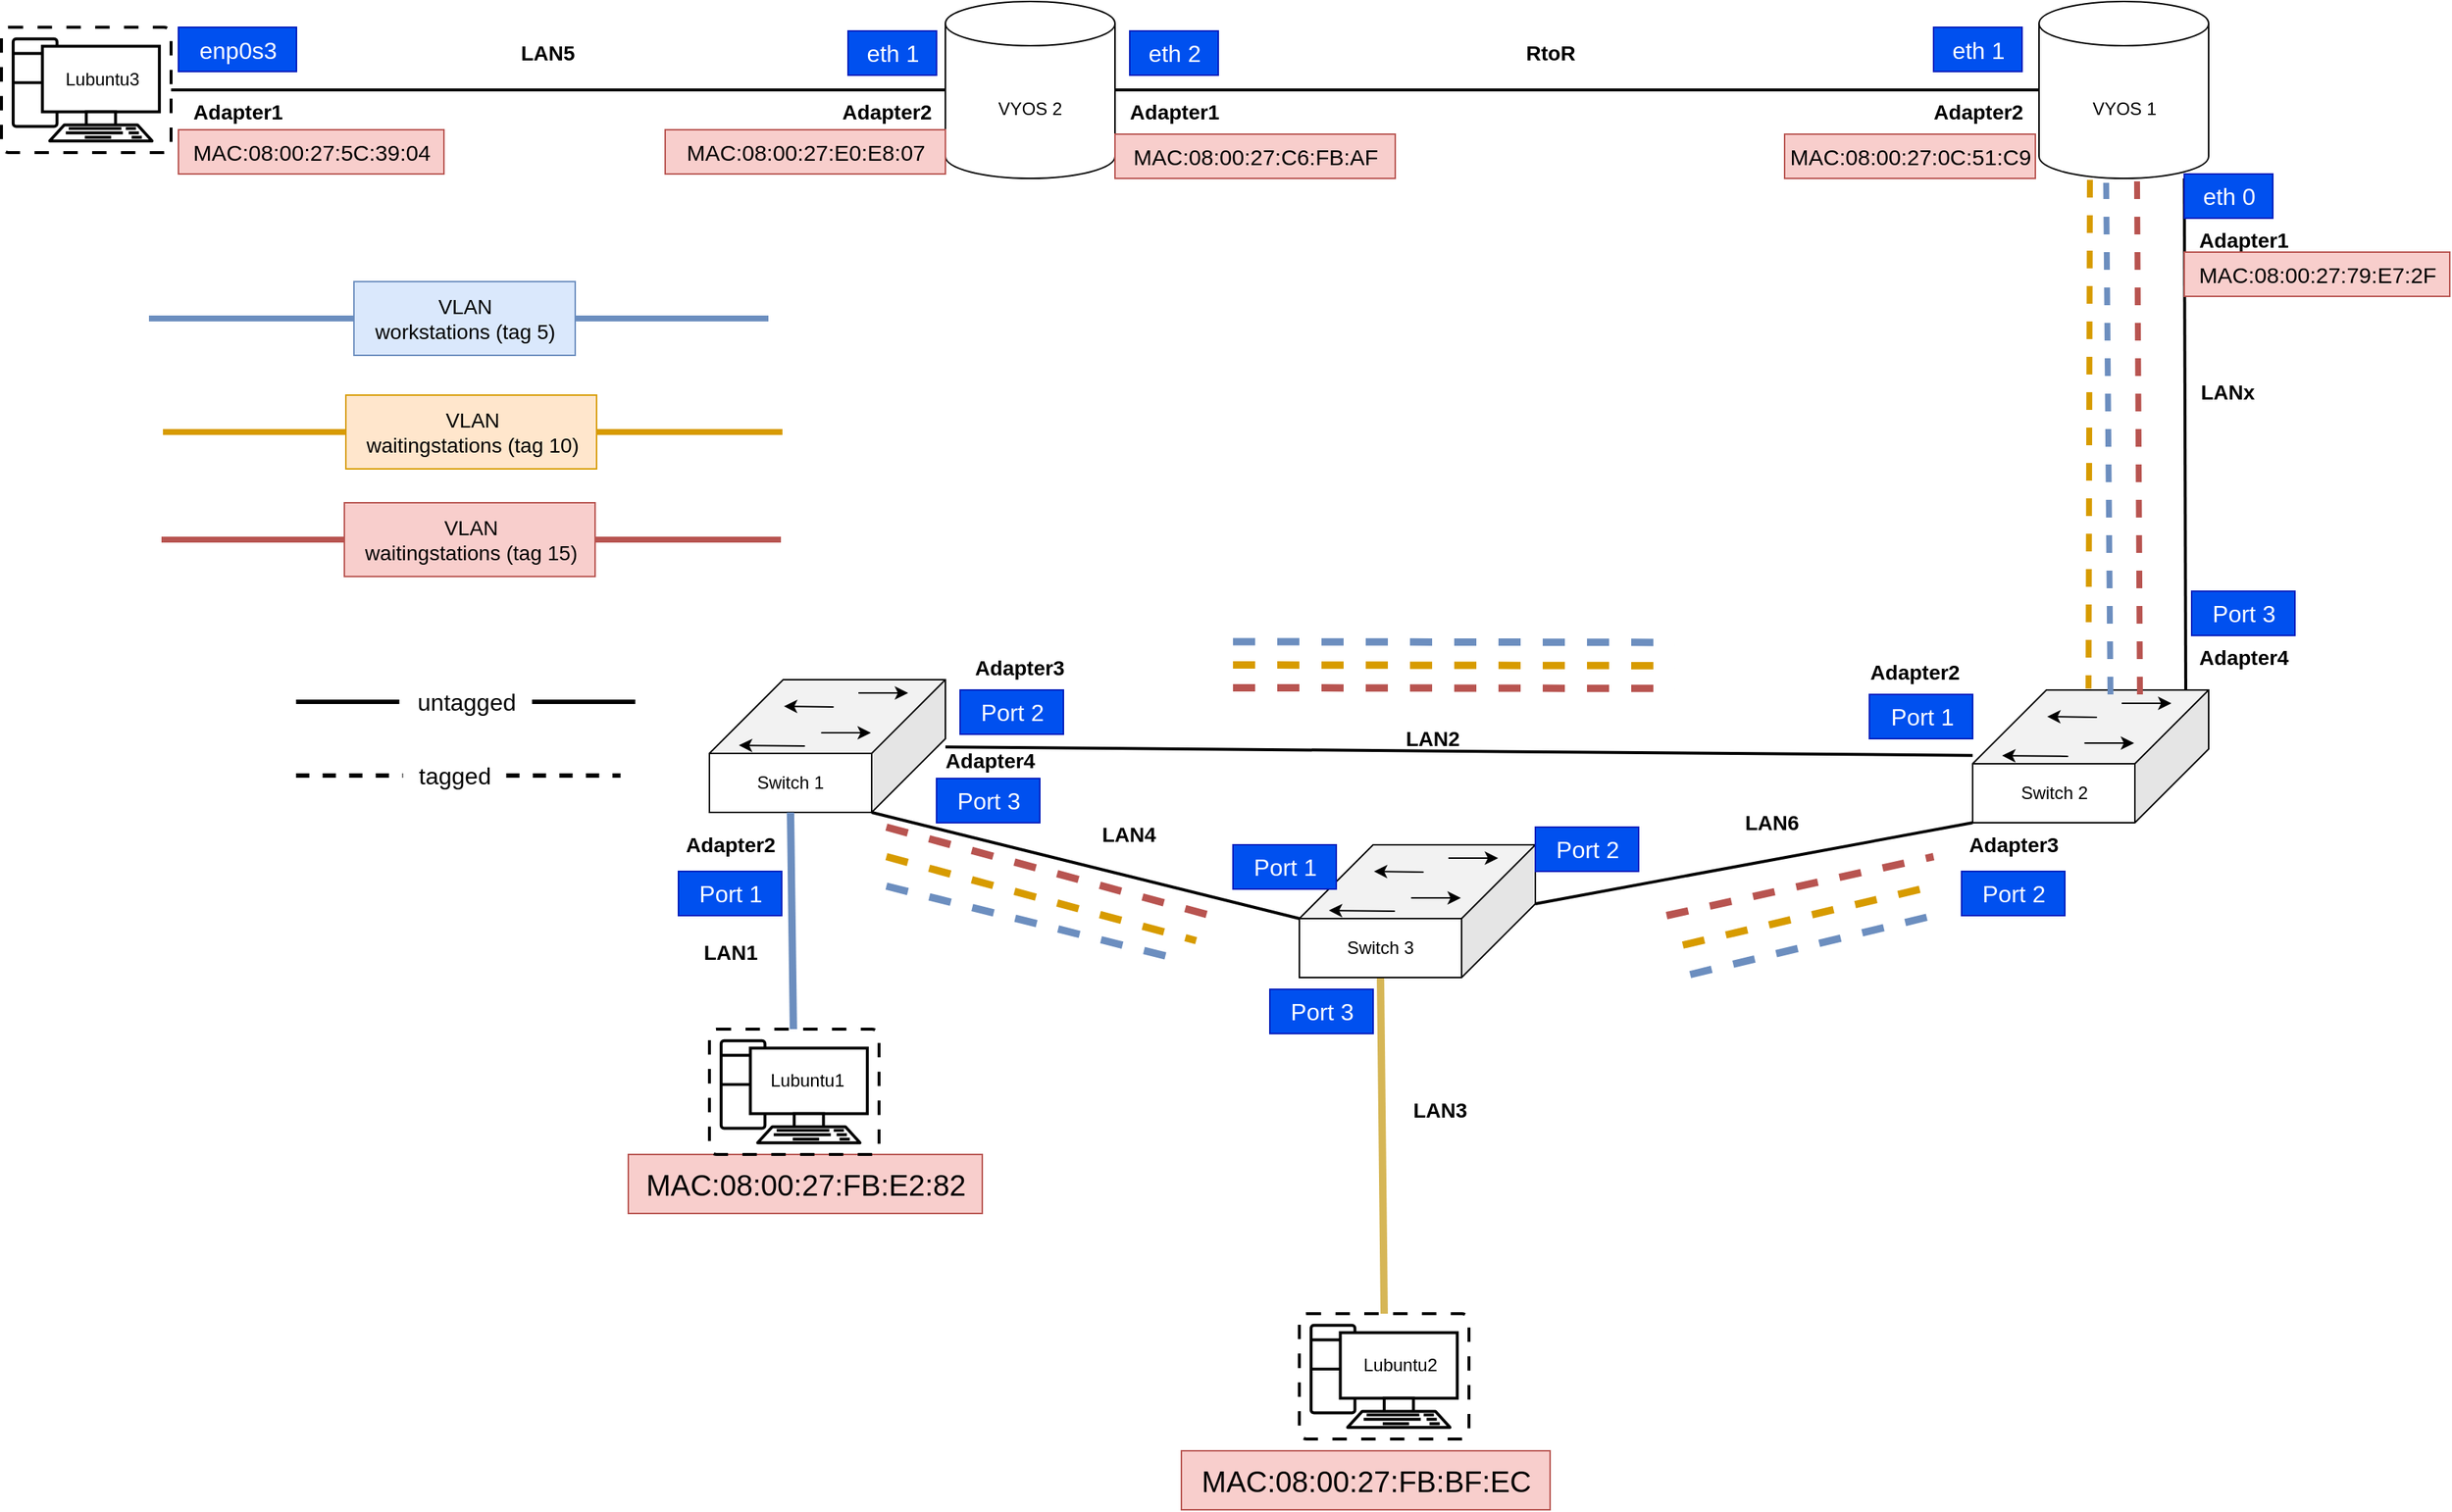 <mxfile version="20.7.4" type="device"><diagram id="zlE7EfHC3uJZHTirEJk4" name="Sivu-1"><mxGraphModel dx="2261" dy="836" grid="1" gridSize="10" guides="1" tooltips="1" connect="1" arrows="1" fold="1" page="1" pageScale="1" pageWidth="827" pageHeight="1169" math="0" shadow="0"><root><mxCell id="0"/><mxCell id="1" parent="0"/><mxCell id="ue8Yyde07br9u-I7nfRF-29" value="" style="group;labelBackgroundColor=none;fillColor=none;gradientColor=none;" parent="1" vertex="1" connectable="0"><mxGeometry x="400" y="590" width="160" height="90" as="geometry"/></mxCell><mxCell id="ue8Yyde07br9u-I7nfRF-23" value="Switch 1" style="shape=cube;whiteSpace=wrap;html=1;boundedLbl=1;backgroundOutline=1;darkOpacity=0.05;darkOpacity2=0.1;fillStyle=auto;size=50;flipV=0;flipH=1;container=0;labelBackgroundColor=none;" parent="ue8Yyde07br9u-I7nfRF-29" vertex="1"><mxGeometry width="160" height="90" as="geometry"/></mxCell><mxCell id="ue8Yyde07br9u-I7nfRF-24" value="" style="endArrow=classic;html=1;labelBackgroundColor=none;fontColor=default;" parent="ue8Yyde07br9u-I7nfRF-29" edge="1"><mxGeometry width="50" height="50" relative="1" as="geometry"><mxPoint x="64.74" y="44.95" as="sourcePoint"/><mxPoint x="20.003" y="44.5" as="targetPoint"/></mxGeometry></mxCell><mxCell id="ue8Yyde07br9u-I7nfRF-25" value="" style="endArrow=classic;html=1;labelBackgroundColor=none;fontColor=default;" parent="ue8Yyde07br9u-I7nfRF-29" edge="1"><mxGeometry width="50" height="50" relative="1" as="geometry"><mxPoint x="75.789" y="36" as="sourcePoint"/><mxPoint x="109.474" y="36" as="targetPoint"/></mxGeometry></mxCell><mxCell id="ue8Yyde07br9u-I7nfRF-26" value="" style="endArrow=classic;html=1;labelBackgroundColor=none;fontColor=default;" parent="ue8Yyde07br9u-I7nfRF-29" edge="1"><mxGeometry width="50" height="50" relative="1" as="geometry"><mxPoint x="84.211" y="18.45" as="sourcePoint"/><mxPoint x="50.526" y="18" as="targetPoint"/></mxGeometry></mxCell><mxCell id="ue8Yyde07br9u-I7nfRF-27" value="" style="endArrow=classic;html=1;labelBackgroundColor=none;fontColor=default;" parent="ue8Yyde07br9u-I7nfRF-29" edge="1"><mxGeometry width="50" height="50" relative="1" as="geometry"><mxPoint x="101.053" y="9" as="sourcePoint"/><mxPoint x="134.737" y="9" as="targetPoint"/></mxGeometry></mxCell><mxCell id="ue8Yyde07br9u-I7nfRF-31" value="" style="endArrow=none;html=1;entryX=0;entryY=0;entryDx=105;entryDy=90;entryPerimeter=0;labelBackgroundColor=none;fontColor=default;fillColor=#dae8fc;strokeColor=#6c8ebf;strokeWidth=5;" parent="1" source="ue8Yyde07br9u-I7nfRF-30" target="ue8Yyde07br9u-I7nfRF-23" edge="1"><mxGeometry width="50" height="50" relative="1" as="geometry"><mxPoint x="561.5" y="757" as="sourcePoint"/><mxPoint x="611.5" y="707" as="targetPoint"/></mxGeometry></mxCell><mxCell id="ue8Yyde07br9u-I7nfRF-32" value="" style="group;labelBackgroundColor=none;fillColor=none;gradientColor=none;" parent="1" vertex="1" connectable="0"><mxGeometry x="1256.5" y="597" width="160" height="90" as="geometry"/></mxCell><mxCell id="ue8Yyde07br9u-I7nfRF-33" value="Switch 2" style="shape=cube;whiteSpace=wrap;html=1;boundedLbl=1;backgroundOutline=1;darkOpacity=0.05;darkOpacity2=0.1;fillStyle=auto;size=50;flipV=0;flipH=1;container=0;labelBackgroundColor=none;" parent="ue8Yyde07br9u-I7nfRF-32" vertex="1"><mxGeometry width="160" height="90" as="geometry"/></mxCell><mxCell id="ue8Yyde07br9u-I7nfRF-34" value="" style="endArrow=classic;html=1;labelBackgroundColor=none;fontColor=default;" parent="ue8Yyde07br9u-I7nfRF-32" edge="1"><mxGeometry width="50" height="50" relative="1" as="geometry"><mxPoint x="64.74" y="44.95" as="sourcePoint"/><mxPoint x="20.003" y="44.5" as="targetPoint"/></mxGeometry></mxCell><mxCell id="ue8Yyde07br9u-I7nfRF-35" value="" style="endArrow=classic;html=1;labelBackgroundColor=none;fontColor=default;" parent="ue8Yyde07br9u-I7nfRF-32" edge="1"><mxGeometry width="50" height="50" relative="1" as="geometry"><mxPoint x="75.789" y="36" as="sourcePoint"/><mxPoint x="109.474" y="36" as="targetPoint"/></mxGeometry></mxCell><mxCell id="ue8Yyde07br9u-I7nfRF-36" value="" style="endArrow=classic;html=1;labelBackgroundColor=none;fontColor=default;" parent="ue8Yyde07br9u-I7nfRF-32" edge="1"><mxGeometry width="50" height="50" relative="1" as="geometry"><mxPoint x="84.211" y="18.45" as="sourcePoint"/><mxPoint x="50.526" y="18" as="targetPoint"/></mxGeometry></mxCell><mxCell id="ue8Yyde07br9u-I7nfRF-37" value="" style="endArrow=classic;html=1;labelBackgroundColor=none;fontColor=default;" parent="ue8Yyde07br9u-I7nfRF-32" edge="1"><mxGeometry width="50" height="50" relative="1" as="geometry"><mxPoint x="101.053" y="9" as="sourcePoint"/><mxPoint x="134.737" y="9" as="targetPoint"/></mxGeometry></mxCell><mxCell id="ue8Yyde07br9u-I7nfRF-38" value="" style="endArrow=none;html=1;labelBackgroundColor=none;fontColor=default;strokeWidth=2;startArrow=none;" parent="1" source="ue8Yyde07br9u-I7nfRF-23" target="ue8Yyde07br9u-I7nfRF-33" edge="1"><mxGeometry width="50" height="50" relative="1" as="geometry"><mxPoint x="759" y="667" as="sourcePoint"/><mxPoint x="819" y="637" as="targetPoint"/></mxGeometry></mxCell><mxCell id="ue8Yyde07br9u-I7nfRF-39" value="LAN1" style="text;html=1;align=center;verticalAlign=middle;resizable=0;points=[];autosize=1;strokeColor=none;fillColor=none;rotation=0;fontSize=14;fontStyle=1" parent="1" vertex="1"><mxGeometry x="384" y="760" width="60" height="30" as="geometry"/></mxCell><mxCell id="ue8Yyde07br9u-I7nfRF-41" value="LAN2" style="text;html=1;align=center;verticalAlign=middle;resizable=0;points=[];autosize=1;strokeColor=none;fillColor=none;rotation=0;fontStyle=1;fontSize=14;" parent="1" vertex="1"><mxGeometry x="860" y="615" width="60" height="30" as="geometry"/></mxCell><mxCell id="ue8Yyde07br9u-I7nfRF-42" value="LAN3" style="text;html=1;align=center;verticalAlign=middle;resizable=0;points=[];autosize=1;strokeColor=none;fillColor=none;rotation=0;fontSize=14;fontStyle=1" parent="1" vertex="1"><mxGeometry x="865" y="867" width="60" height="30" as="geometry"/></mxCell><mxCell id="ue8Yyde07br9u-I7nfRF-44" value="" style="endArrow=none;html=1;labelBackgroundColor=none;fontColor=default;exitX=0.5;exitY=0;exitDx=0;exitDy=0;exitPerimeter=0;strokeColor=#d6b656;strokeWidth=5;entryX=0;entryY=0;entryDx=105;entryDy=90;entryPerimeter=0;fillColor=#fff2cc;" parent="1" source="ue8Yyde07br9u-I7nfRF-43" target="E9EGdFYbZUYpMr5lSJD9-3" edge="1"><mxGeometry width="50" height="50" relative="1" as="geometry"><mxPoint x="950.692" y="787" as="sourcePoint"/><mxPoint x="909" y="677" as="targetPoint"/></mxGeometry></mxCell><mxCell id="ndm2QImlRM23zxdeq_3C-1" value="Adapter2" style="text;html=1;align=center;verticalAlign=middle;resizable=0;points=[];autosize=1;strokeColor=none;fillColor=none;fontSize=14;fontStyle=1" parent="1" vertex="1"><mxGeometry x="374" y="687" width="80" height="30" as="geometry"/></mxCell><mxCell id="ndm2QImlRM23zxdeq_3C-3" value="Adapter2" style="text;html=1;align=center;verticalAlign=middle;resizable=0;points=[];autosize=1;strokeColor=none;fillColor=none;strokeWidth=1;fontStyle=1;fontSize=14;" parent="1" vertex="1"><mxGeometry x="1176.5" y="570" width="80" height="30" as="geometry"/></mxCell><mxCell id="ndm2QImlRM23zxdeq_3C-4" value="Adapter3" style="text;html=1;align=center;verticalAlign=middle;resizable=0;points=[];autosize=1;strokeColor=none;fillColor=none;fontSize=14;fontStyle=1" parent="1" vertex="1"><mxGeometry x="1244" y="687" width="80" height="30" as="geometry"/></mxCell><mxCell id="J6bviwjaCZvH1x0gyfkd-2" value="VYOS 1" style="shape=cylinder3;whiteSpace=wrap;html=1;boundedLbl=1;backgroundOutline=1;size=15;direction=east;flipH=0;flipV=0;" parent="1" vertex="1"><mxGeometry x="1301.5" y="130" width="115" height="120" as="geometry"/></mxCell><mxCell id="J6bviwjaCZvH1x0gyfkd-3" value="" style="endArrow=none;html=1;rounded=0;strokeWidth=2;exitX=0.097;exitY=0;exitDx=0;exitDy=0;exitPerimeter=0;" parent="1" source="ue8Yyde07br9u-I7nfRF-33" edge="1"><mxGeometry width="50" height="50" relative="1" as="geometry"><mxPoint x="1400" y="590" as="sourcePoint"/><mxPoint x="1400" y="250" as="targetPoint"/></mxGeometry></mxCell><mxCell id="J6bviwjaCZvH1x0gyfkd-9" value="" style="endArrow=none;html=1;rounded=0;strokeWidth=4;startArrow=none;fillColor=#dae8fc;strokeColor=#6c8ebf;" parent="1" source="J6bviwjaCZvH1x0gyfkd-8" edge="1"><mxGeometry width="50" height="50" relative="1" as="geometry"><mxPoint x="104" y="355" as="sourcePoint"/><mxPoint x="440" y="345" as="targetPoint"/></mxGeometry></mxCell><mxCell id="J6bviwjaCZvH1x0gyfkd-8" value="VLAN&lt;br style=&quot;border-color: var(--border-color); font-size: 14px;&quot;&gt;workstations (tag 5)&lt;font color=&quot;#66b2ff&quot; style=&quot;font-size: 14px;&quot;&gt;&lt;br style=&quot;font-size: 14px;&quot;&gt;&lt;/font&gt;" style="text;html=1;align=center;verticalAlign=middle;resizable=0;points=[];autosize=1;rotation=0;strokeColor=#6c8ebf;fillColor=#dae8fc;fontSize=14;fontStyle=0" parent="1" vertex="1"><mxGeometry x="159" y="320" width="150" height="50" as="geometry"/></mxCell><mxCell id="J6bviwjaCZvH1x0gyfkd-10" value="" style="endArrow=none;html=1;rounded=0;strokeWidth=4;fillColor=#dae8fc;strokeColor=#6c8ebf;" parent="1" target="J6bviwjaCZvH1x0gyfkd-8" edge="1"><mxGeometry width="50" height="50" relative="1" as="geometry"><mxPoint x="20" y="345" as="sourcePoint"/><mxPoint x="354" y="355" as="targetPoint"/></mxGeometry></mxCell><mxCell id="J6bviwjaCZvH1x0gyfkd-6" value="Port 3" style="text;html=1;align=center;verticalAlign=middle;resizable=0;points=[];autosize=1;strokeColor=#001DBC;fillColor=#0050ef;fontSize=16;fontColor=#ffffff;" parent="1" vertex="1"><mxGeometry x="1405" y="530" width="70" height="30" as="geometry"/></mxCell><mxCell id="J6bviwjaCZvH1x0gyfkd-11" value="" style="endArrow=none;html=1;rounded=0;strokeWidth=3;fontSize=16;startArrow=none;" parent="1" source="J6bviwjaCZvH1x0gyfkd-15" edge="1"><mxGeometry width="50" height="50" relative="1" as="geometry"><mxPoint x="119.75" y="620" as="sourcePoint"/><mxPoint x="349.75" y="605" as="targetPoint"/></mxGeometry></mxCell><mxCell id="J6bviwjaCZvH1x0gyfkd-12" value="" style="endArrow=none;html=1;rounded=0;strokeWidth=3;fontSize=16;dashed=1;startArrow=none;" parent="1" source="J6bviwjaCZvH1x0gyfkd-13" edge="1"><mxGeometry width="50" height="50" relative="1" as="geometry"><mxPoint x="169.75" y="650" as="sourcePoint"/><mxPoint x="339.75" y="655" as="targetPoint"/></mxGeometry></mxCell><mxCell id="J6bviwjaCZvH1x0gyfkd-13" value="tagged" style="text;html=1;align=center;verticalAlign=middle;resizable=0;points=[];autosize=1;strokeColor=none;fillColor=none;fontSize=16;" parent="1" vertex="1"><mxGeometry x="192.25" y="640" width="70" height="30" as="geometry"/></mxCell><mxCell id="J6bviwjaCZvH1x0gyfkd-14" value="" style="endArrow=none;html=1;rounded=0;strokeWidth=3;fontSize=16;dashed=1;" parent="1" target="J6bviwjaCZvH1x0gyfkd-13" edge="1"><mxGeometry width="50" height="50" relative="1" as="geometry"><mxPoint x="119.75" y="655" as="sourcePoint"/><mxPoint x="299.75" y="650" as="targetPoint"/></mxGeometry></mxCell><mxCell id="J6bviwjaCZvH1x0gyfkd-15" value="untagged" style="text;html=1;align=center;verticalAlign=middle;resizable=0;points=[];autosize=1;strokeColor=none;fillColor=none;fontSize=16;" parent="1" vertex="1"><mxGeometry x="189.75" y="590" width="90" height="30" as="geometry"/></mxCell><mxCell id="J6bviwjaCZvH1x0gyfkd-16" value="" style="endArrow=none;html=1;rounded=0;strokeWidth=3;fontSize=16;" parent="1" target="J6bviwjaCZvH1x0gyfkd-15" edge="1"><mxGeometry width="50" height="50" relative="1" as="geometry"><mxPoint x="119.75" y="605" as="sourcePoint"/><mxPoint x="339.75" y="620" as="targetPoint"/></mxGeometry></mxCell><mxCell id="J6bviwjaCZvH1x0gyfkd-17" value="" style="endArrow=none;html=1;rounded=0;strokeWidth=5;fontSize=16;dashed=1;fillColor=#dae8fc;strokeColor=#6c8ebf;" parent="1" edge="1"><mxGeometry width="50" height="50" relative="1" as="geometry"><mxPoint x="755" y="564.23" as="sourcePoint"/><mxPoint x="1055" y="564.73" as="targetPoint"/></mxGeometry></mxCell><mxCell id="ndm2QImlRM23zxdeq_3C-2" value="Adapter3" style="text;html=1;align=center;verticalAlign=middle;resizable=0;points=[];autosize=1;strokeColor=none;fillColor=none;fontSize=14;fontStyle=1" parent="1" vertex="1"><mxGeometry x="570" y="567" width="80" height="30" as="geometry"/></mxCell><mxCell id="JPCEqutRIH1SWJ83ksFl-1" value="Port 2" style="text;html=1;align=center;verticalAlign=middle;resizable=0;points=[];autosize=1;strokeColor=#001DBC;fillColor=#0050ef;fontSize=16;fontColor=#ffffff;" parent="1" vertex="1"><mxGeometry x="570" y="597" width="70" height="30" as="geometry"/></mxCell><mxCell id="JPCEqutRIH1SWJ83ksFl-2" value="Port 1" style="text;html=1;align=center;verticalAlign=middle;resizable=0;points=[];autosize=1;strokeColor=#001DBC;fillColor=#0050ef;fontSize=16;fontColor=#ffffff;" parent="1" vertex="1"><mxGeometry x="1186.5" y="600" width="70" height="30" as="geometry"/></mxCell><mxCell id="JPCEqutRIH1SWJ83ksFl-3" value="Port 2" style="text;html=1;align=center;verticalAlign=middle;resizable=0;points=[];autosize=1;strokeColor=#001DBC;fillColor=#0050ef;fontSize=16;fontColor=#ffffff;" parent="1" vertex="1"><mxGeometry x="1249" y="720" width="70" height="30" as="geometry"/></mxCell><mxCell id="JPCEqutRIH1SWJ83ksFl-4" value="Port 1" style="text;html=1;align=center;verticalAlign=middle;resizable=0;points=[];autosize=1;strokeColor=#001DBC;fillColor=#0050ef;fontSize=16;fontColor=#ffffff;" parent="1" vertex="1"><mxGeometry x="379" y="720" width="70" height="30" as="geometry"/></mxCell><mxCell id="JPCEqutRIH1SWJ83ksFl-5" value="LANx" style="text;html=1;align=center;verticalAlign=middle;resizable=0;points=[];autosize=1;strokeColor=none;fillColor=none;rotation=0;fontSize=14;fontStyle=1" parent="1" vertex="1"><mxGeometry x="1399" y="380" width="60" height="30" as="geometry"/></mxCell><mxCell id="JPCEqutRIH1SWJ83ksFl-6" value="eth 0" style="text;html=1;align=center;verticalAlign=middle;resizable=0;points=[];autosize=1;strokeColor=#001DBC;fillColor=#0050ef;fontSize=16;fontColor=#ffffff;" parent="1" vertex="1"><mxGeometry x="1400" y="247" width="60" height="30" as="geometry"/></mxCell><mxCell id="JPCEqutRIH1SWJ83ksFl-7" value="Adapter1" style="text;html=1;align=center;verticalAlign=middle;resizable=0;points=[];autosize=1;strokeColor=none;fillColor=none;fontSize=14;fontStyle=1" parent="1" vertex="1"><mxGeometry x="1400" y="277" width="80" height="30" as="geometry"/></mxCell><mxCell id="JPCEqutRIH1SWJ83ksFl-9" value="Adapter4" style="text;html=1;align=center;verticalAlign=middle;resizable=0;points=[];autosize=1;strokeColor=none;fillColor=none;fontSize=14;fontStyle=1" parent="1" vertex="1"><mxGeometry x="1400" y="560" width="80" height="30" as="geometry"/></mxCell><mxCell id="XiwMGicvW3mbJrbPh-SS-1" value="" style="endArrow=none;html=1;rounded=0;strokeWidth=4;startArrow=none;fillColor=#ffe6cc;strokeColor=#d79b00;" parent="1" source="XiwMGicvW3mbJrbPh-SS-2" edge="1"><mxGeometry width="50" height="50" relative="1" as="geometry"><mxPoint x="113.5" y="432" as="sourcePoint"/><mxPoint x="449.5" y="422" as="targetPoint"/></mxGeometry></mxCell><mxCell id="XiwMGicvW3mbJrbPh-SS-2" value="VLAN&lt;br style=&quot;border-color: var(--border-color); font-size: 14px;&quot;&gt;waitingstations (tag 10)&lt;font color=&quot;#66b2ff&quot; style=&quot;font-size: 14px;&quot;&gt;&lt;br style=&quot;font-size: 14px;&quot;&gt;&lt;/font&gt;" style="text;html=1;align=center;verticalAlign=middle;resizable=0;points=[];autosize=1;rotation=0;strokeColor=#d79b00;fillColor=#ffe6cc;fontSize=14;fontStyle=0" parent="1" vertex="1"><mxGeometry x="153.5" y="397" width="170" height="50" as="geometry"/></mxCell><mxCell id="XiwMGicvW3mbJrbPh-SS-3" value="" style="endArrow=none;html=1;rounded=0;strokeWidth=4;fillColor=#ffe6cc;strokeColor=#d79b00;" parent="1" target="XiwMGicvW3mbJrbPh-SS-2" edge="1"><mxGeometry width="50" height="50" relative="1" as="geometry"><mxPoint x="29.5" y="422" as="sourcePoint"/><mxPoint x="363.5" y="432" as="targetPoint"/></mxGeometry></mxCell><mxCell id="XiwMGicvW3mbJrbPh-SS-4" value="" style="endArrow=none;html=1;rounded=0;strokeWidth=4;startArrow=none;fillColor=#f8cecc;strokeColor=#b85450;" parent="1" source="XiwMGicvW3mbJrbPh-SS-5" edge="1"><mxGeometry width="50" height="50" relative="1" as="geometry"><mxPoint x="112.5" y="505" as="sourcePoint"/><mxPoint x="448.5" y="495" as="targetPoint"/></mxGeometry></mxCell><mxCell id="XiwMGicvW3mbJrbPh-SS-5" value="VLAN&lt;br style=&quot;border-color: var(--border-color); font-size: 14px;&quot;&gt;waitingstations (tag 15)&lt;font color=&quot;#66b2ff&quot; style=&quot;font-size: 14px;&quot;&gt;&lt;br style=&quot;font-size: 14px;&quot;&gt;&lt;/font&gt;" style="text;html=1;align=center;verticalAlign=middle;resizable=0;points=[];autosize=1;rotation=0;strokeColor=#b85450;fillColor=#f8cecc;fontSize=14;fontStyle=0" parent="1" vertex="1"><mxGeometry x="152.5" y="470" width="170" height="50" as="geometry"/></mxCell><mxCell id="XiwMGicvW3mbJrbPh-SS-6" value="" style="endArrow=none;html=1;rounded=0;strokeWidth=4;fillColor=#f8cecc;strokeColor=#b85450;" parent="1" target="XiwMGicvW3mbJrbPh-SS-5" edge="1"><mxGeometry width="50" height="50" relative="1" as="geometry"><mxPoint x="28.5" y="495" as="sourcePoint"/><mxPoint x="362.5" y="505" as="targetPoint"/></mxGeometry></mxCell><mxCell id="XiwMGicvW3mbJrbPh-SS-7" value="" style="endArrow=none;html=1;rounded=0;strokeWidth=5;fontSize=16;dashed=1;fillColor=#ffe6cc;strokeColor=#d79b00;" parent="1" edge="1"><mxGeometry width="50" height="50" relative="1" as="geometry"><mxPoint x="755" y="580" as="sourcePoint"/><mxPoint x="1055" y="580.5" as="targetPoint"/></mxGeometry></mxCell><mxCell id="XiwMGicvW3mbJrbPh-SS-8" value="" style="endArrow=none;html=1;rounded=0;strokeWidth=5;fontSize=16;dashed=1;fillColor=#f8cecc;strokeColor=#b85450;" parent="1" edge="1"><mxGeometry width="50" height="50" relative="1" as="geometry"><mxPoint x="755" y="595.46" as="sourcePoint"/><mxPoint x="1055" y="595.96" as="targetPoint"/></mxGeometry></mxCell><mxCell id="XiwMGicvW3mbJrbPh-SS-9" value="" style="endArrow=none;html=1;rounded=0;strokeWidth=4;fontSize=16;dashed=1;fillColor=#ffe6cc;strokeColor=#d79b00;exitX=0.3;exitY=1.008;exitDx=0;exitDy=0;exitPerimeter=0;entryX=0.509;entryY=-0.011;entryDx=0;entryDy=0;entryPerimeter=0;" parent="1" source="J6bviwjaCZvH1x0gyfkd-2" target="ue8Yyde07br9u-I7nfRF-33" edge="1"><mxGeometry width="50" height="50" relative="1" as="geometry"><mxPoint x="980" y="469" as="sourcePoint"/><mxPoint x="1336" y="590" as="targetPoint"/></mxGeometry></mxCell><mxCell id="XiwMGicvW3mbJrbPh-SS-10" value="" style="endArrow=none;html=1;rounded=0;strokeWidth=4;fontSize=16;dashed=1;fillColor=#dae8fc;strokeColor=#6c8ebf;entryX=0.396;entryY=1.025;entryDx=0;entryDy=0;entryPerimeter=0;exitX=0.416;exitY=0.033;exitDx=0;exitDy=0;exitPerimeter=0;" parent="1" source="ue8Yyde07br9u-I7nfRF-33" target="J6bviwjaCZvH1x0gyfkd-2" edge="1"><mxGeometry width="50" height="50" relative="1" as="geometry"><mxPoint x="1350" y="580" as="sourcePoint"/><mxPoint x="1671.5" y="545" as="targetPoint"/></mxGeometry></mxCell><mxCell id="XiwMGicvW3mbJrbPh-SS-11" value="" style="endArrow=none;html=1;rounded=0;strokeWidth=4;fontSize=16;dashed=1;fillColor=#f8cecc;strokeColor=#b85450;exitX=0.291;exitY=0.033;exitDx=0;exitDy=0;exitPerimeter=0;entryX=0.578;entryY=1.017;entryDx=0;entryDy=0;entryPerimeter=0;" parent="1" source="ue8Yyde07br9u-I7nfRF-33" target="J6bviwjaCZvH1x0gyfkd-2" edge="1"><mxGeometry width="50" height="50" relative="1" as="geometry"><mxPoint x="1440" y="490" as="sourcePoint"/><mxPoint x="1740" y="490.5" as="targetPoint"/></mxGeometry></mxCell><mxCell id="qZ4aVcRVToyjHt0ArQ2o-1" value="VYOS 2" style="shape=cylinder3;whiteSpace=wrap;html=1;boundedLbl=1;backgroundOutline=1;size=15;direction=east;flipH=0;flipV=0;" parent="1" vertex="1"><mxGeometry x="560" y="130" width="115" height="120" as="geometry"/></mxCell><mxCell id="qZ4aVcRVToyjHt0ArQ2o-4" value="" style="group" parent="1" vertex="1" connectable="0"><mxGeometry x="-80" y="147.5" width="115" height="85" as="geometry"/></mxCell><mxCell id="qZ4aVcRVToyjHt0ArQ2o-2" value="" style="verticalAlign=top;verticalLabelPosition=bottom;labelPosition=center;align=center;html=1;outlineConnect=0;gradientDirection=north;strokeWidth=2;shape=mxgraph.networks.virtual_pc;fillStyle=auto;labelBackgroundColor=none;" parent="qZ4aVcRVToyjHt0ArQ2o-4" vertex="1"><mxGeometry width="115" height="85" as="geometry"/></mxCell><mxCell id="qZ4aVcRVToyjHt0ArQ2o-3" value="Lubuntu3" style="text;html=1;align=center;verticalAlign=middle;resizable=0;points=[];autosize=1;strokeColor=none;fillColor=none;" parent="qZ4aVcRVToyjHt0ArQ2o-4" vertex="1"><mxGeometry x="32.5" y="20" width="70" height="30" as="geometry"/></mxCell><mxCell id="qZ4aVcRVToyjHt0ArQ2o-5" value="" style="endArrow=none;html=1;rounded=0;strokeWidth=2;exitX=0;exitY=0.5;exitDx=0;exitDy=0;exitPerimeter=0;entryX=1;entryY=0.5;entryDx=0;entryDy=0;entryPerimeter=0;" parent="1" source="J6bviwjaCZvH1x0gyfkd-2" target="qZ4aVcRVToyjHt0ArQ2o-1" edge="1"><mxGeometry width="50" height="50" relative="1" as="geometry"><mxPoint x="950.98" y="438.5" as="sourcePoint"/><mxPoint x="950" y="91.5" as="targetPoint"/></mxGeometry></mxCell><mxCell id="qZ4aVcRVToyjHt0ArQ2o-6" value="" style="endArrow=none;html=1;rounded=0;strokeWidth=2;exitX=0;exitY=0.5;exitDx=0;exitDy=0;exitPerimeter=0;entryX=1;entryY=0.5;entryDx=0;entryDy=0;entryPerimeter=0;" parent="1" source="qZ4aVcRVToyjHt0ArQ2o-1" target="qZ4aVcRVToyjHt0ArQ2o-2" edge="1"><mxGeometry width="50" height="50" relative="1" as="geometry"><mxPoint x="690" y="280" as="sourcePoint"/><mxPoint x="333.5" y="280" as="targetPoint"/></mxGeometry></mxCell><mxCell id="qZ4aVcRVToyjHt0ArQ2o-7" value="Adapter2" style="text;html=1;align=center;verticalAlign=middle;resizable=0;points=[];autosize=1;strokeColor=none;fillColor=none;fontSize=14;fontStyle=1" parent="1" vertex="1"><mxGeometry x="1220" y="190" width="80" height="30" as="geometry"/></mxCell><mxCell id="qZ4aVcRVToyjHt0ArQ2o-9" value="Adapter1" style="text;html=1;align=center;verticalAlign=middle;resizable=0;points=[];autosize=1;strokeColor=none;fillColor=none;fontSize=14;fontStyle=1" parent="1" vertex="1"><mxGeometry x="40" y="190" width="80" height="30" as="geometry"/></mxCell><mxCell id="-4uVxbBt-snlw3OfHOqU-1" value="eth 1" style="text;html=1;align=center;verticalAlign=middle;resizable=0;points=[];autosize=1;strokeColor=#001DBC;fillColor=#0050ef;fontSize=16;fontColor=#ffffff;" parent="1" vertex="1"><mxGeometry x="1230" y="147.5" width="60" height="30" as="geometry"/></mxCell><mxCell id="-4uVxbBt-snlw3OfHOqU-2" value="RtoR" style="text;html=1;align=center;verticalAlign=middle;resizable=0;points=[];autosize=1;strokeColor=none;fillColor=none;rotation=0;fontSize=14;fontStyle=1" parent="1" vertex="1"><mxGeometry x="940" y="150" width="60" height="30" as="geometry"/></mxCell><mxCell id="-4uVxbBt-snlw3OfHOqU-3" value="MAC:08:00:27:0C:51:C9" style="text;html=1;align=center;verticalAlign=middle;resizable=1;points=[];autosize=1;strokeColor=#b85450;fillColor=#f8cecc;fontSize=15;movable=1;rotatable=1;deletable=1;editable=1;connectable=1;" parent="1" vertex="1"><mxGeometry x="1129" y="220" width="170" height="30" as="geometry"/></mxCell><mxCell id="-4uVxbBt-snlw3OfHOqU-5" value="MAC:08:00:27:C6:FB:AF" style="text;html=1;align=center;verticalAlign=middle;resizable=1;points=[];autosize=1;strokeColor=#b85450;fillColor=#f8cecc;fontSize=15;movable=1;rotatable=1;deletable=1;editable=1;connectable=1;" parent="1" vertex="1"><mxGeometry x="675" y="220" width="190" height="30" as="geometry"/></mxCell><mxCell id="-4uVxbBt-snlw3OfHOqU-6" value="Adapter1" style="text;html=1;align=center;verticalAlign=middle;resizable=0;points=[];autosize=1;strokeColor=none;fillColor=none;fontSize=14;fontStyle=1" parent="1" vertex="1"><mxGeometry x="675" y="190" width="80" height="30" as="geometry"/></mxCell><mxCell id="-4uVxbBt-snlw3OfHOqU-7" value="eth 2" style="text;html=1;align=center;verticalAlign=middle;resizable=0;points=[];autosize=1;strokeColor=#001DBC;fillColor=#0050ef;fontSize=16;fontColor=#ffffff;" parent="1" vertex="1"><mxGeometry x="685" y="150" width="60" height="30" as="geometry"/></mxCell><mxCell id="-4uVxbBt-snlw3OfHOqU-8" value="LAN5" style="text;html=1;align=center;verticalAlign=middle;resizable=0;points=[];autosize=1;strokeColor=none;fillColor=none;rotation=0;fontSize=14;fontStyle=1" parent="1" vertex="1"><mxGeometry x="260" y="150" width="60" height="30" as="geometry"/></mxCell><mxCell id="-4uVxbBt-snlw3OfHOqU-9" value="MAC:08:00:27:E0:E8:07" style="text;html=1;align=center;verticalAlign=middle;resizable=1;points=[];autosize=1;strokeColor=#b85450;fillColor=#f8cecc;fontSize=15;movable=1;rotatable=1;deletable=1;editable=1;connectable=1;" parent="1" vertex="1"><mxGeometry x="370" y="217" width="190" height="30" as="geometry"/></mxCell><mxCell id="-4uVxbBt-snlw3OfHOqU-10" value="Adapter2" style="text;html=1;align=center;verticalAlign=middle;resizable=0;points=[];autosize=1;strokeColor=none;fillColor=none;fontSize=14;fontStyle=1" parent="1" vertex="1"><mxGeometry x="480" y="190" width="80" height="30" as="geometry"/></mxCell><mxCell id="-4uVxbBt-snlw3OfHOqU-11" value="eth 1" style="text;html=1;align=center;verticalAlign=middle;resizable=0;points=[];autosize=1;strokeColor=#001DBC;fillColor=#0050ef;fontSize=16;fontColor=#ffffff;" parent="1" vertex="1"><mxGeometry x="494" y="150" width="60" height="30" as="geometry"/></mxCell><mxCell id="-4uVxbBt-snlw3OfHOqU-12" value="MAC:08:00:27:5C:39:04" style="text;html=1;align=center;verticalAlign=middle;resizable=1;points=[];autosize=1;strokeColor=#b85450;fillColor=#f8cecc;fontSize=15;movable=1;rotatable=1;deletable=1;editable=1;connectable=1;" parent="1" vertex="1"><mxGeometry x="40" y="217" width="180" height="30" as="geometry"/></mxCell><mxCell id="-4uVxbBt-snlw3OfHOqU-13" value="enp0s3" style="text;html=1;align=center;verticalAlign=middle;resizable=0;points=[];autosize=1;strokeColor=#001DBC;fillColor=#0050ef;fontSize=16;fontColor=#ffffff;" parent="1" vertex="1"><mxGeometry x="40" y="147.5" width="80" height="30" as="geometry"/></mxCell><mxCell id="8smRf6wNzCnVFZ2xUald-1" value="MAC:08:00:27:FB:E2:82" style="text;html=1;align=center;verticalAlign=middle;resizable=0;points=[];autosize=1;strokeColor=#b85450;fillColor=#f8cecc;fontSize=20;" parent="1" vertex="1"><mxGeometry x="345" y="912" width="240" height="40" as="geometry"/></mxCell><mxCell id="8smRf6wNzCnVFZ2xUald-4" value="MAC:08:00:27:79:E7:2F" style="text;html=1;align=center;verticalAlign=middle;resizable=1;points=[];autosize=1;strokeColor=#b85450;fillColor=#f8cecc;fontSize=15;movable=1;rotatable=1;deletable=1;editable=1;connectable=1;" parent="1" vertex="1"><mxGeometry x="1400" y="300" width="180" height="30" as="geometry"/></mxCell><mxCell id="E9EGdFYbZUYpMr5lSJD9-1" value="" style="group" parent="1" vertex="1" connectable="0"><mxGeometry x="720" y="1020" width="250" height="133" as="geometry"/></mxCell><mxCell id="ue8Yyde07br9u-I7nfRF-43" value="" style="verticalAlign=top;verticalLabelPosition=bottom;labelPosition=center;align=center;html=1;outlineConnect=0;gradientDirection=north;strokeWidth=2;shape=mxgraph.networks.virtual_pc;fillStyle=auto;labelBackgroundColor=none;" parent="E9EGdFYbZUYpMr5lSJD9-1" vertex="1"><mxGeometry x="80" width="115" height="85" as="geometry"/></mxCell><mxCell id="ue8Yyde07br9u-I7nfRF-49" value="Lubuntu2" style="text;html=1;align=center;verticalAlign=middle;resizable=0;points=[];autosize=1;strokeColor=none;fillColor=none;" parent="E9EGdFYbZUYpMr5lSJD9-1" vertex="1"><mxGeometry x="112.5" y="20" width="70" height="30" as="geometry"/></mxCell><mxCell id="8smRf6wNzCnVFZ2xUald-3" value="MAC:08:00:27:FB:BF:EC" style="text;html=1;align=center;verticalAlign=middle;resizable=0;points=[];autosize=1;strokeColor=#b85450;fillColor=#f8cecc;fontSize=20;" parent="E9EGdFYbZUYpMr5lSJD9-1" vertex="1"><mxGeometry y="93" width="250" height="40" as="geometry"/></mxCell><mxCell id="E9EGdFYbZUYpMr5lSJD9-2" value="" style="group;labelBackgroundColor=none;fillColor=none;gradientColor=none;" parent="1" vertex="1" connectable="0"><mxGeometry x="800" y="702" width="160" height="90" as="geometry"/></mxCell><mxCell id="E9EGdFYbZUYpMr5lSJD9-3" value="Switch 3" style="shape=cube;whiteSpace=wrap;html=1;boundedLbl=1;backgroundOutline=1;darkOpacity=0.05;darkOpacity2=0.1;fillStyle=auto;size=50;flipV=0;flipH=1;container=0;labelBackgroundColor=none;" parent="E9EGdFYbZUYpMr5lSJD9-2" vertex="1"><mxGeometry width="160" height="90" as="geometry"/></mxCell><mxCell id="E9EGdFYbZUYpMr5lSJD9-4" value="" style="endArrow=classic;html=1;labelBackgroundColor=none;fontColor=default;" parent="E9EGdFYbZUYpMr5lSJD9-2" edge="1"><mxGeometry width="50" height="50" relative="1" as="geometry"><mxPoint x="64.74" y="44.95" as="sourcePoint"/><mxPoint x="20.003" y="44.5" as="targetPoint"/></mxGeometry></mxCell><mxCell id="E9EGdFYbZUYpMr5lSJD9-5" value="" style="endArrow=classic;html=1;labelBackgroundColor=none;fontColor=default;" parent="E9EGdFYbZUYpMr5lSJD9-2" edge="1"><mxGeometry width="50" height="50" relative="1" as="geometry"><mxPoint x="75.789" y="36" as="sourcePoint"/><mxPoint x="109.474" y="36" as="targetPoint"/></mxGeometry></mxCell><mxCell id="E9EGdFYbZUYpMr5lSJD9-6" value="" style="endArrow=classic;html=1;labelBackgroundColor=none;fontColor=default;" parent="E9EGdFYbZUYpMr5lSJD9-2" edge="1"><mxGeometry width="50" height="50" relative="1" as="geometry"><mxPoint x="84.211" y="18.45" as="sourcePoint"/><mxPoint x="50.526" y="18" as="targetPoint"/></mxGeometry></mxCell><mxCell id="E9EGdFYbZUYpMr5lSJD9-7" value="" style="endArrow=classic;html=1;labelBackgroundColor=none;fontColor=default;" parent="E9EGdFYbZUYpMr5lSJD9-2" edge="1"><mxGeometry width="50" height="50" relative="1" as="geometry"><mxPoint x="101.053" y="9" as="sourcePoint"/><mxPoint x="134.737" y="9" as="targetPoint"/></mxGeometry></mxCell><mxCell id="E9EGdFYbZUYpMr5lSJD9-8" value="" style="endArrow=none;html=1;rounded=0;exitX=0;exitY=0;exitDx=160;exitDy=50;exitPerimeter=0;entryX=0;entryY=0;entryDx=50;entryDy=90;entryPerimeter=0;fontSize=11;strokeWidth=2;" parent="1" source="E9EGdFYbZUYpMr5lSJD9-3" target="ue8Yyde07br9u-I7nfRF-23" edge="1"><mxGeometry width="50" height="50" relative="1" as="geometry"><mxPoint x="690" y="560" as="sourcePoint"/><mxPoint x="740" y="510" as="targetPoint"/></mxGeometry></mxCell><mxCell id="E9EGdFYbZUYpMr5lSJD9-11" value="" style="endArrow=none;html=1;rounded=0;exitX=0;exitY=0;exitDx=0;exitDy=40;exitPerimeter=0;entryX=1;entryY=1;entryDx=0;entryDy=0;entryPerimeter=0;fontSize=11;strokeWidth=2;" parent="1" source="E9EGdFYbZUYpMr5lSJD9-3" target="ue8Yyde07br9u-I7nfRF-33" edge="1"><mxGeometry width="50" height="50" relative="1" as="geometry"><mxPoint x="780" y="772" as="sourcePoint"/><mxPoint x="614" y="697" as="targetPoint"/></mxGeometry></mxCell><mxCell id="E9EGdFYbZUYpMr5lSJD9-13" value="Port 3" style="text;html=1;align=center;verticalAlign=middle;resizable=0;points=[];autosize=1;strokeColor=#001DBC;fillColor=#0050ef;fontSize=16;fontColor=#ffffff;" parent="1" vertex="1"><mxGeometry x="780" y="800" width="70" height="30" as="geometry"/></mxCell><mxCell id="E9EGdFYbZUYpMr5lSJD9-14" value="Port 1" style="text;html=1;align=center;verticalAlign=middle;resizable=0;points=[];autosize=1;strokeColor=#001DBC;fillColor=#0050ef;fontSize=16;fontColor=#ffffff;" parent="1" vertex="1"><mxGeometry x="755" y="702" width="70" height="30" as="geometry"/></mxCell><mxCell id="E9EGdFYbZUYpMr5lSJD9-15" value="Port 2" style="text;html=1;align=center;verticalAlign=middle;resizable=0;points=[];autosize=1;strokeColor=#001DBC;fillColor=#0050ef;fontSize=16;fontColor=#ffffff;" parent="1" vertex="1"><mxGeometry x="960" y="690" width="70" height="30" as="geometry"/></mxCell><mxCell id="E9EGdFYbZUYpMr5lSJD9-16" value="LAN6" style="text;html=1;align=center;verticalAlign=middle;resizable=0;points=[];autosize=1;strokeColor=none;fillColor=none;rotation=0;fontSize=14;fontStyle=1" parent="1" vertex="1"><mxGeometry x="1090" y="672" width="60" height="30" as="geometry"/></mxCell><mxCell id="E9EGdFYbZUYpMr5lSJD9-17" value="LAN4" style="text;html=1;align=center;verticalAlign=middle;resizable=0;points=[];autosize=1;strokeColor=none;fillColor=none;rotation=0;fontSize=14;fontStyle=1" parent="1" vertex="1"><mxGeometry x="654" y="680" width="60" height="30" as="geometry"/></mxCell><mxCell id="E9EGdFYbZUYpMr5lSJD9-18" value="" style="endArrow=none;html=1;rounded=0;strokeWidth=5;fontSize=16;dashed=1;fillColor=#f8cecc;strokeColor=#b85450;" parent="1" edge="1"><mxGeometry width="50" height="50" relative="1" as="geometry"><mxPoint x="520" y="690" as="sourcePoint"/><mxPoint x="740" y="750" as="targetPoint"/></mxGeometry></mxCell><mxCell id="E9EGdFYbZUYpMr5lSJD9-19" value="" style="endArrow=none;html=1;rounded=0;strokeWidth=5;fontSize=16;dashed=1;fillColor=#ffe6cc;strokeColor=#d79b00;" parent="1" edge="1"><mxGeometry width="50" height="50" relative="1" as="geometry"><mxPoint x="520" y="710" as="sourcePoint"/><mxPoint x="730" y="767" as="targetPoint"/></mxGeometry></mxCell><mxCell id="E9EGdFYbZUYpMr5lSJD9-20" value="" style="endArrow=none;html=1;rounded=0;strokeWidth=5;fontSize=16;dashed=1;fillColor=#dae8fc;strokeColor=#6c8ebf;" parent="1" edge="1"><mxGeometry width="50" height="50" relative="1" as="geometry"><mxPoint x="520" y="730" as="sourcePoint"/><mxPoint x="720" y="780" as="targetPoint"/></mxGeometry></mxCell><mxCell id="E9EGdFYbZUYpMr5lSJD9-21" value="" style="endArrow=none;html=1;rounded=0;strokeWidth=5;fontSize=16;dashed=1;fillColor=#f8cecc;strokeColor=#b85450;" parent="1" edge="1"><mxGeometry width="50" height="50" relative="1" as="geometry"><mxPoint x="1049" y="750" as="sourcePoint"/><mxPoint x="1230" y="710" as="targetPoint"/></mxGeometry></mxCell><mxCell id="E9EGdFYbZUYpMr5lSJD9-22" value="" style="endArrow=none;html=1;rounded=0;strokeWidth=5;fontSize=16;dashed=1;fillColor=#ffe6cc;strokeColor=#d79b00;" parent="1" edge="1"><mxGeometry width="50" height="50" relative="1" as="geometry"><mxPoint x="1060" y="770" as="sourcePoint"/><mxPoint x="1230" y="730" as="targetPoint"/></mxGeometry></mxCell><mxCell id="E9EGdFYbZUYpMr5lSJD9-23" value="" style="endArrow=none;html=1;rounded=0;strokeWidth=5;fontSize=16;dashed=1;fillColor=#dae8fc;strokeColor=#6c8ebf;" parent="1" edge="1"><mxGeometry width="50" height="50" relative="1" as="geometry"><mxPoint x="1065" y="790" as="sourcePoint"/><mxPoint x="1230" y="750" as="targetPoint"/></mxGeometry></mxCell><mxCell id="P87OS9O_B1iSwkly8wXq-1" value="Port 3" style="text;html=1;align=center;verticalAlign=middle;resizable=0;points=[];autosize=1;strokeColor=#001DBC;fillColor=#0050ef;fontSize=16;fontColor=#ffffff;" vertex="1" parent="1"><mxGeometry x="554" y="657" width="70" height="30" as="geometry"/></mxCell><mxCell id="P87OS9O_B1iSwkly8wXq-2" value="Adapter4" style="text;html=1;align=center;verticalAlign=middle;resizable=0;points=[];autosize=1;strokeColor=none;fillColor=none;fontSize=14;fontStyle=1" vertex="1" parent="1"><mxGeometry x="550" y="630" width="80" height="30" as="geometry"/></mxCell><mxCell id="P87OS9O_B1iSwkly8wXq-3" value="" style="group" vertex="1" connectable="0" parent="1"><mxGeometry x="400" y="827" width="115" height="85" as="geometry"/></mxCell><mxCell id="ue8Yyde07br9u-I7nfRF-30" value="" style="verticalAlign=top;verticalLabelPosition=bottom;labelPosition=center;align=center;html=1;outlineConnect=0;gradientDirection=north;strokeWidth=2;shape=mxgraph.networks.virtual_pc;fillStyle=auto;labelBackgroundColor=none;" parent="P87OS9O_B1iSwkly8wXq-3" vertex="1"><mxGeometry width="115" height="85" as="geometry"/></mxCell><mxCell id="ue8Yyde07br9u-I7nfRF-48" value="Lubuntu1" style="text;html=1;align=center;verticalAlign=middle;resizable=0;points=[];autosize=1;strokeColor=none;fillColor=none;" parent="P87OS9O_B1iSwkly8wXq-3" vertex="1"><mxGeometry x="31" y="20" width="70" height="30" as="geometry"/></mxCell></root></mxGraphModel></diagram></mxfile>